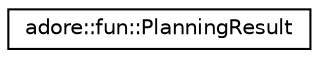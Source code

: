 digraph "Graphical Class Hierarchy"
{
 // LATEX_PDF_SIZE
  edge [fontname="Helvetica",fontsize="10",labelfontname="Helvetica",labelfontsize="10"];
  node [fontname="Helvetica",fontsize="10",shape=record];
  rankdir="LR";
  Node0 [label="adore::fun::PlanningResult",height=0.2,width=0.4,color="black", fillcolor="white", style="filled",URL="$structadore_1_1fun_1_1PlanningResult.html",tooltip=" "];
}
